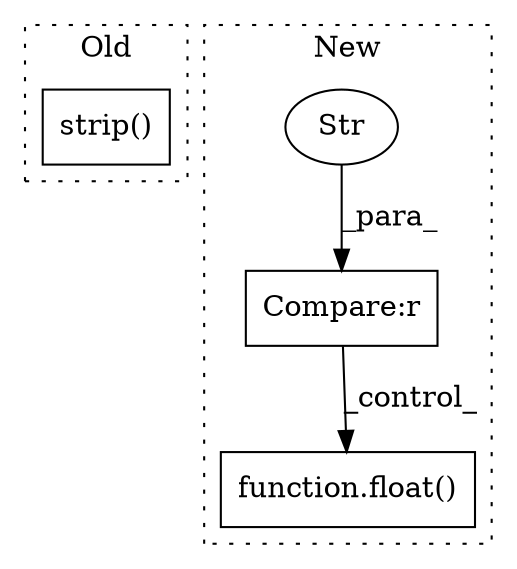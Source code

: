 digraph G {
subgraph cluster0 {
1 [label="strip()" a="75" s="2722" l="9" shape="box"];
label = "Old";
style="dotted";
}
subgraph cluster1 {
2 [label="function.float()" a="75" s="2835,2863" l="6,1" shape="box"];
3 [label="Compare:r" a="40" s="2748" l="36" shape="box"];
4 [label="Str" a="66" s="2778" l="6" shape="ellipse"];
label = "New";
style="dotted";
}
3 -> 2 [label="_control_"];
4 -> 3 [label="_para_"];
}